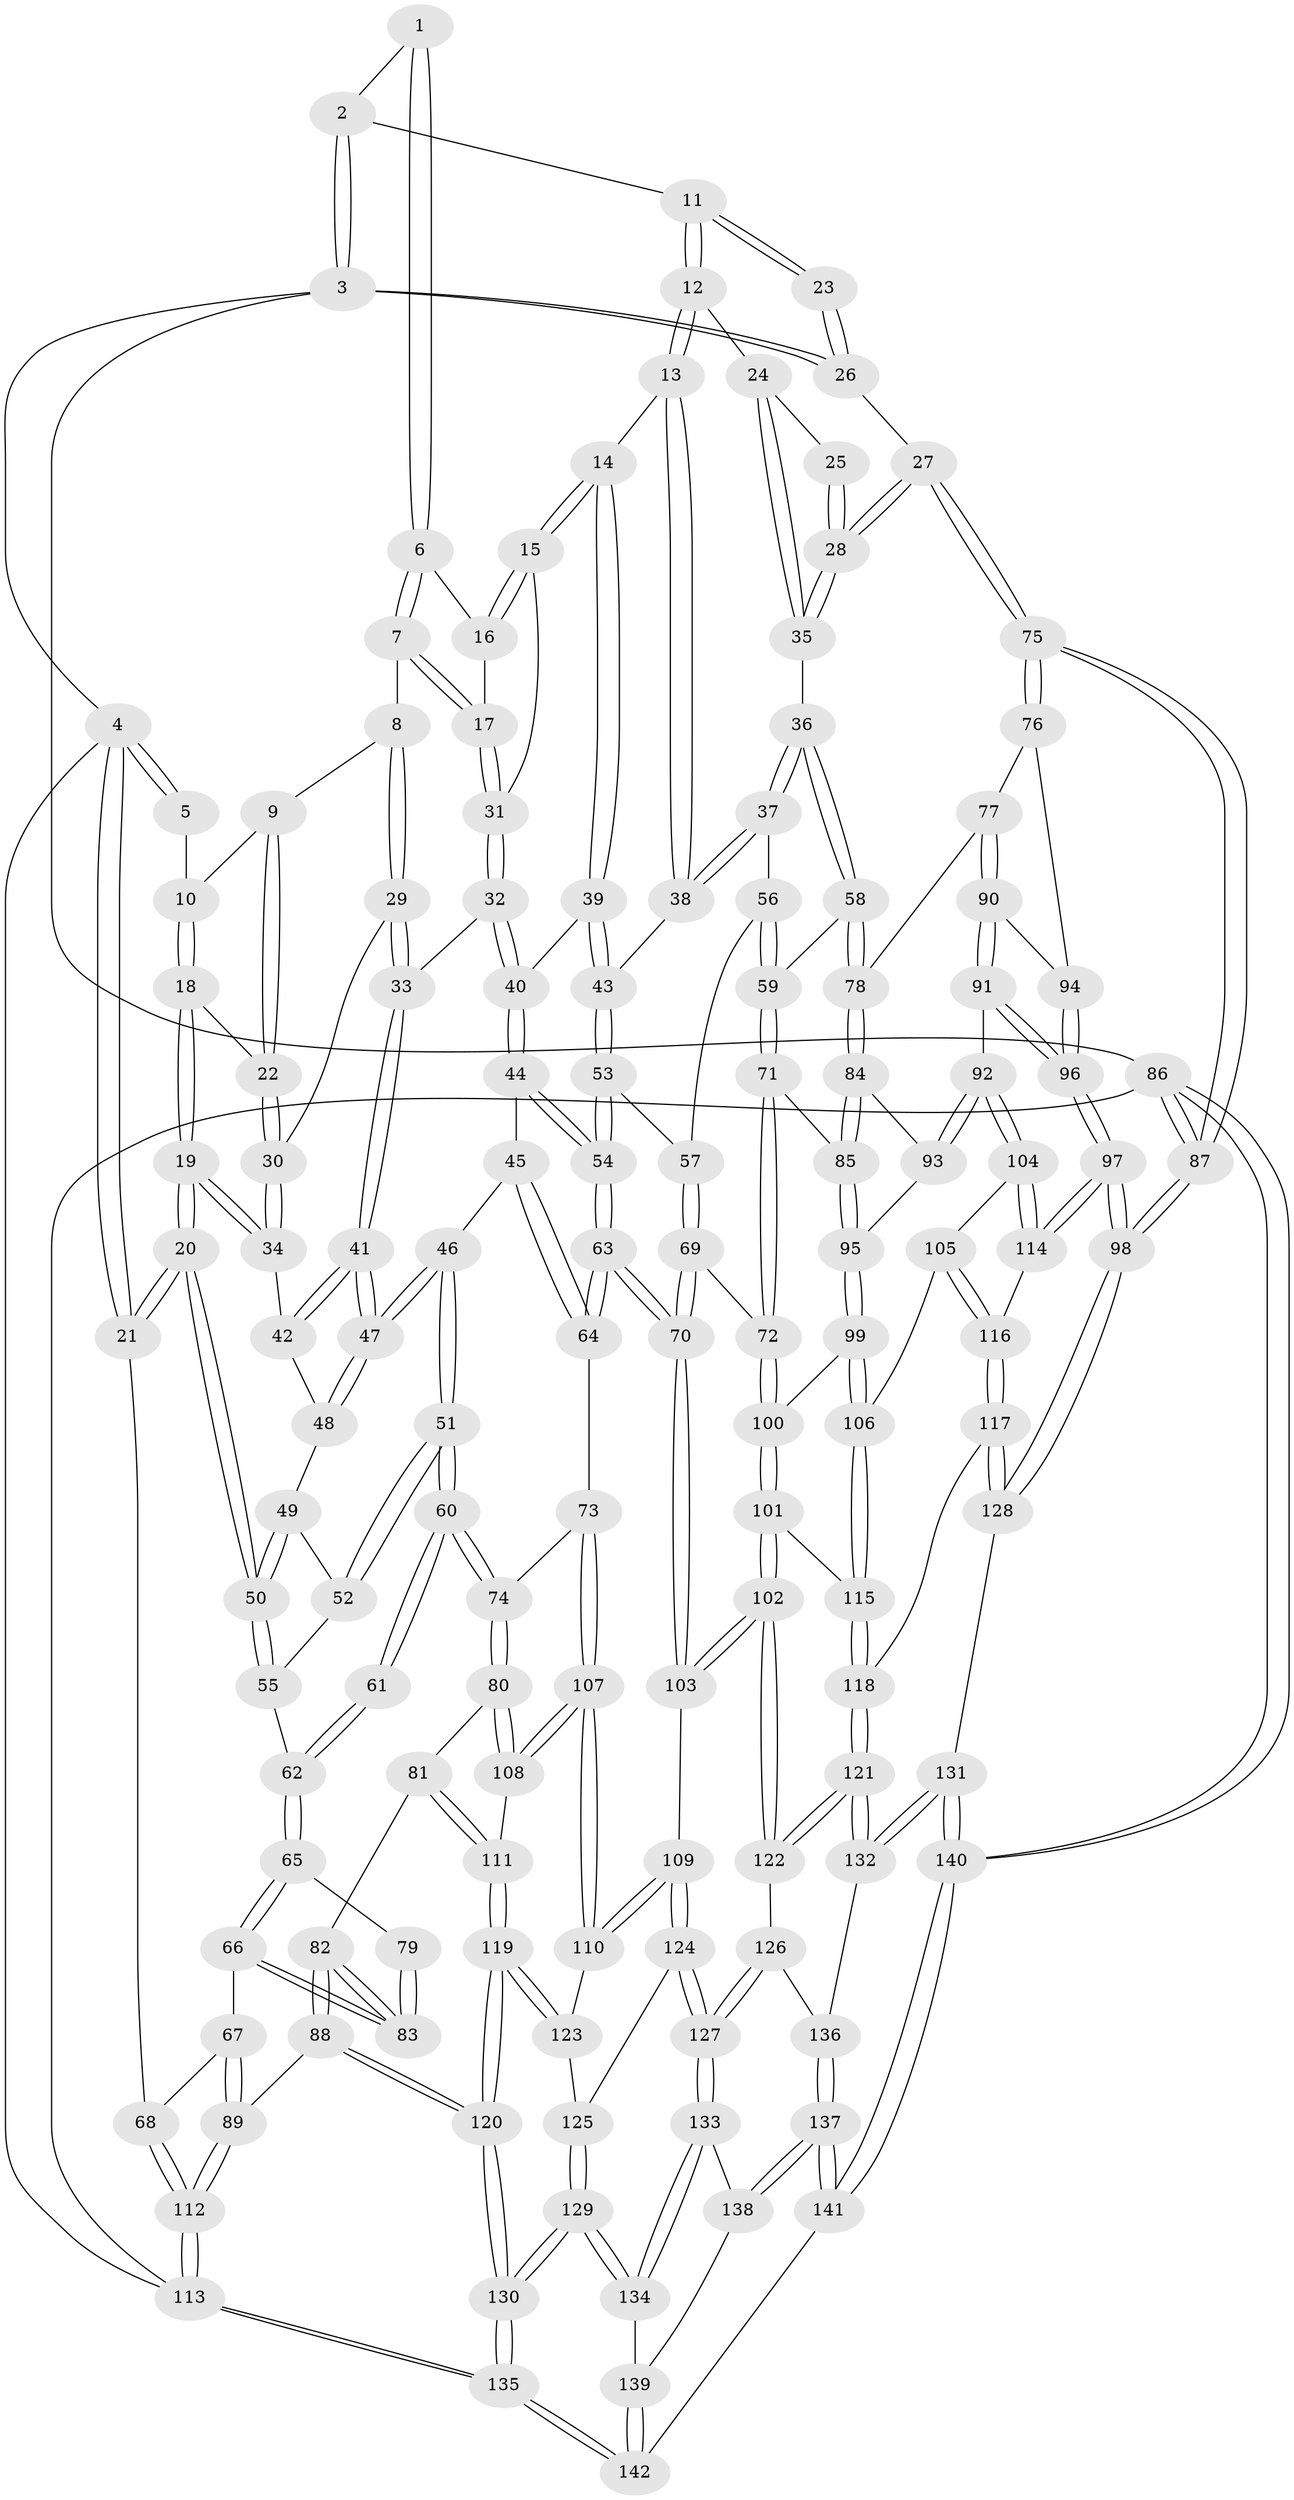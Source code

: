 // coarse degree distribution, {2: 0.028169014084507043, 5: 0.04225352112676056, 3: 0.4084507042253521, 4: 0.5211267605633803}
// Generated by graph-tools (version 1.1) at 2025/38/03/04/25 23:38:31]
// undirected, 142 vertices, 352 edges
graph export_dot {
  node [color=gray90,style=filled];
  1 [pos="+0.45679664713051393+0"];
  2 [pos="+0.7543127934352503+0"];
  3 [pos="+1+0"];
  4 [pos="+0+0"];
  5 [pos="+0.14067713474943683+0"];
  6 [pos="+0.45658780099344276+0"];
  7 [pos="+0.3272462539589393+0.07631679350404663"];
  8 [pos="+0.2852101169112893+0.09024409058496807"];
  9 [pos="+0.20320953047024778+0.02014243390772488"];
  10 [pos="+0.18709714684051662+0"];
  11 [pos="+0.7409498701941561+0.008336712958033121"];
  12 [pos="+0.7253321819030499+0.08585546655579375"];
  13 [pos="+0.6454887736758153+0.16032255317541383"];
  14 [pos="+0.6134892858392128+0.1548023962956197"];
  15 [pos="+0.607345352703058+0.1521291325281975"];
  16 [pos="+0.46994712008633877+0"];
  17 [pos="+0.433947077224621+0.13577699062800816"];
  18 [pos="+0.1009357486191312+0.13011455717962772"];
  19 [pos="+0.029710756396432274+0.19459543033584165"];
  20 [pos="+0+0.2610888673488142"];
  21 [pos="+0+0.26331774814350445"];
  22 [pos="+0.19915823119174825+0.14339248342378175"];
  23 [pos="+0.9085349341905807+0.0795746603607399"];
  24 [pos="+0.8459815165798071+0.1705065605266948"];
  25 [pos="+0.8936494116156763+0.10540604586535482"];
  26 [pos="+1+0"];
  27 [pos="+1+0.27133543794733117"];
  28 [pos="+1+0.27104026668016656"];
  29 [pos="+0.2800196428043534+0.17020037669245844"];
  30 [pos="+0.23885050312151068+0.19950788378425746"];
  31 [pos="+0.43989946113137507+0.155926971050261"];
  32 [pos="+0.41377291728022775+0.20122287576124528"];
  33 [pos="+0.39431307459205195+0.2077902944882253"];
  34 [pos="+0.23148701920038606+0.21188326968346644"];
  35 [pos="+0.9086438844582908+0.2727534885819474"];
  36 [pos="+0.80707644102906+0.349530394115667"];
  37 [pos="+0.7207396006498253+0.3237232582563917"];
  38 [pos="+0.667628911488015+0.2591977676154576"];
  39 [pos="+0.49861681205989716+0.28690711963306276"];
  40 [pos="+0.4476071960944903+0.2521513633502717"];
  41 [pos="+0.3505160274023097+0.2745589128707359"];
  42 [pos="+0.23348811482415224+0.23212717540106328"];
  43 [pos="+0.5262692251020251+0.3425801060494387"];
  44 [pos="+0.39627237869046317+0.3786700861374291"];
  45 [pos="+0.3740181737379707+0.38127320523059033"];
  46 [pos="+0.32861718527585604+0.3780414693209765"];
  47 [pos="+0.3269118800187675+0.36497763612054274"];
  48 [pos="+0.22993677609670773+0.2558757352263199"];
  49 [pos="+0.21411827656921037+0.27360388371118183"];
  50 [pos="+0.0010163987428239128+0.3077334785897098"];
  51 [pos="+0.2980468770472854+0.40993490429093776"];
  52 [pos="+0.20454054562974652+0.32173585596691484"];
  53 [pos="+0.5191347439449907+0.3767965449747113"];
  54 [pos="+0.48459673257271685+0.3983360033001924"];
  55 [pos="+0.12554338028740197+0.3783465500446303"];
  56 [pos="+0.6706241020977751+0.38054862427720043"];
  57 [pos="+0.5693060698424622+0.4074791725763065"];
  58 [pos="+0.8131150885664514+0.4134226663837802"];
  59 [pos="+0.6628025665909213+0.5129378563241291"];
  60 [pos="+0.26297435079377846+0.469124303250677"];
  61 [pos="+0.2511362245537593+0.47079828955731406"];
  62 [pos="+0.13298940683777702+0.38732111864663926"];
  63 [pos="+0.4666763616255982+0.5717906919249806"];
  64 [pos="+0.44562287521217364+0.5715822968335464"];
  65 [pos="+0.0876152437681749+0.526578798870151"];
  66 [pos="+0.08725738138274483+0.5267971593831076"];
  67 [pos="+0.023645411195158363+0.522083281056041"];
  68 [pos="+0+0.42893506585423297"];
  69 [pos="+0.6196394254413629+0.5575426502330877"];
  70 [pos="+0.4948492877692106+0.5872928013563236"];
  71 [pos="+0.640170903528524+0.5528151914093474"];
  72 [pos="+0.6239128115722943+0.5582620541978032"];
  73 [pos="+0.3790748388700803+0.5796261571286312"];
  74 [pos="+0.3545312286455727+0.5752098726173336"];
  75 [pos="+1+0.45156266487022456"];
  76 [pos="+0.9218101079363668+0.5272897822231819"];
  77 [pos="+0.8738818393205979+0.5200652105858516"];
  78 [pos="+0.8614874866770242+0.5169928492403479"];
  79 [pos="+0.23065066467172882+0.4889331952229639"];
  80 [pos="+0.320531045200141+0.6125256060568101"];
  81 [pos="+0.27764357372445364+0.6322856742179099"];
  82 [pos="+0.1622940457632749+0.6706376136378136"];
  83 [pos="+0.16197633502137349+0.6625298356212014"];
  84 [pos="+0.8403594948639357+0.5371852827882854"];
  85 [pos="+0.6527794255462044+0.556539507981097"];
  86 [pos="+1+1"];
  87 [pos="+1+0.9696443070091179"];
  88 [pos="+0.1191077045619997+0.7656312779360268"];
  89 [pos="+0.09488060242452634+0.7600788280097742"];
  90 [pos="+0.8828832086013819+0.6514580637859154"];
  91 [pos="+0.8581124903572781+0.693265276245575"];
  92 [pos="+0.8426562335835183+0.6899466521267222"];
  93 [pos="+0.8190010089221417+0.5960450963818869"];
  94 [pos="+0.9344798391343998+0.6199587542424864"];
  95 [pos="+0.7461282640024413+0.6367096466212843"];
  96 [pos="+1+0.7830108846249266"];
  97 [pos="+1+0.7951013872407333"];
  98 [pos="+1+0.8898952748451812"];
  99 [pos="+0.7461362104311969+0.6387715579928626"];
  100 [pos="+0.6529143410433529+0.7024073812583461"];
  101 [pos="+0.6530284396217371+0.7138187801954929"];
  102 [pos="+0.6107536726829669+0.7628901577771696"];
  103 [pos="+0.5043450049273435+0.7114688257829781"];
  104 [pos="+0.8058516323161115+0.709786724512561"];
  105 [pos="+0.778335021756233+0.7154263476005449"];
  106 [pos="+0.7679775379939524+0.7123798078886246"];
  107 [pos="+0.38286541225027826+0.7371288264246963"];
  108 [pos="+0.3138854390437904+0.7147751433786982"];
  109 [pos="+0.45986380776304014+0.7570779726844875"];
  110 [pos="+0.38656137343151853+0.742160126459135"];
  111 [pos="+0.2770185504331873+0.7387747052572295"];
  112 [pos="+0+0.7476330142861238"];
  113 [pos="+0+1"];
  114 [pos="+0.8367465017443263+0.7768361266919734"];
  115 [pos="+0.7295795816399145+0.7269292649453273"];
  116 [pos="+0.7890016426524119+0.8153894103198691"];
  117 [pos="+0.7860936482765323+0.8249132762713264"];
  118 [pos="+0.7238423034807875+0.8431874207756047"];
  119 [pos="+0.208096424399368+0.795916426258617"];
  120 [pos="+0.16239810743549862+0.8190873393985182"];
  121 [pos="+0.6785201759432333+0.8781744976221515"];
  122 [pos="+0.6127141506032094+0.7750331457700924"];
  123 [pos="+0.359768825426274+0.7784626299331241"];
  124 [pos="+0.461679119986338+0.8469334085717943"];
  125 [pos="+0.36763018283182447+0.8422614396638973"];
  126 [pos="+0.5008977321802885+0.8677783254067631"];
  127 [pos="+0.47677081095486107+0.8718665781175441"];
  128 [pos="+0.8495345055870488+0.8656527707291821"];
  129 [pos="+0.24045955737611197+0.9354313439082755"];
  130 [pos="+0.19786986820233537+0.948824013436386"];
  131 [pos="+0.7190021358205145+0.9941463558225604"];
  132 [pos="+0.6773057030169+0.8864466604475699"];
  133 [pos="+0.47317150303551747+0.8869451726718335"];
  134 [pos="+0.3426646775507108+0.9350558210210758"];
  135 [pos="+0.11562511130844616+1"];
  136 [pos="+0.6030367764015038+0.9017904584850736"];
  137 [pos="+0.5229056792975318+1"];
  138 [pos="+0.4767494325572649+0.9109628012501548"];
  139 [pos="+0.4142032686181076+0.9720252117281126"];
  140 [pos="+0.752472708289+1"];
  141 [pos="+0.5479513632475299+1"];
  142 [pos="+0.45605735085495647+1"];
  1 -- 2;
  1 -- 6;
  1 -- 6;
  2 -- 3;
  2 -- 3;
  2 -- 11;
  3 -- 4;
  3 -- 26;
  3 -- 26;
  3 -- 86;
  4 -- 5;
  4 -- 5;
  4 -- 21;
  4 -- 21;
  4 -- 113;
  5 -- 10;
  6 -- 7;
  6 -- 7;
  6 -- 16;
  7 -- 8;
  7 -- 17;
  7 -- 17;
  8 -- 9;
  8 -- 29;
  8 -- 29;
  9 -- 10;
  9 -- 22;
  9 -- 22;
  10 -- 18;
  10 -- 18;
  11 -- 12;
  11 -- 12;
  11 -- 23;
  11 -- 23;
  12 -- 13;
  12 -- 13;
  12 -- 24;
  13 -- 14;
  13 -- 38;
  13 -- 38;
  14 -- 15;
  14 -- 15;
  14 -- 39;
  14 -- 39;
  15 -- 16;
  15 -- 16;
  15 -- 31;
  16 -- 17;
  17 -- 31;
  17 -- 31;
  18 -- 19;
  18 -- 19;
  18 -- 22;
  19 -- 20;
  19 -- 20;
  19 -- 34;
  19 -- 34;
  20 -- 21;
  20 -- 21;
  20 -- 50;
  20 -- 50;
  21 -- 68;
  22 -- 30;
  22 -- 30;
  23 -- 26;
  23 -- 26;
  24 -- 25;
  24 -- 35;
  24 -- 35;
  25 -- 28;
  25 -- 28;
  26 -- 27;
  27 -- 28;
  27 -- 28;
  27 -- 75;
  27 -- 75;
  28 -- 35;
  28 -- 35;
  29 -- 30;
  29 -- 33;
  29 -- 33;
  30 -- 34;
  30 -- 34;
  31 -- 32;
  31 -- 32;
  32 -- 33;
  32 -- 40;
  32 -- 40;
  33 -- 41;
  33 -- 41;
  34 -- 42;
  35 -- 36;
  36 -- 37;
  36 -- 37;
  36 -- 58;
  36 -- 58;
  37 -- 38;
  37 -- 38;
  37 -- 56;
  38 -- 43;
  39 -- 40;
  39 -- 43;
  39 -- 43;
  40 -- 44;
  40 -- 44;
  41 -- 42;
  41 -- 42;
  41 -- 47;
  41 -- 47;
  42 -- 48;
  43 -- 53;
  43 -- 53;
  44 -- 45;
  44 -- 54;
  44 -- 54;
  45 -- 46;
  45 -- 64;
  45 -- 64;
  46 -- 47;
  46 -- 47;
  46 -- 51;
  46 -- 51;
  47 -- 48;
  47 -- 48;
  48 -- 49;
  49 -- 50;
  49 -- 50;
  49 -- 52;
  50 -- 55;
  50 -- 55;
  51 -- 52;
  51 -- 52;
  51 -- 60;
  51 -- 60;
  52 -- 55;
  53 -- 54;
  53 -- 54;
  53 -- 57;
  54 -- 63;
  54 -- 63;
  55 -- 62;
  56 -- 57;
  56 -- 59;
  56 -- 59;
  57 -- 69;
  57 -- 69;
  58 -- 59;
  58 -- 78;
  58 -- 78;
  59 -- 71;
  59 -- 71;
  60 -- 61;
  60 -- 61;
  60 -- 74;
  60 -- 74;
  61 -- 62;
  61 -- 62;
  62 -- 65;
  62 -- 65;
  63 -- 64;
  63 -- 64;
  63 -- 70;
  63 -- 70;
  64 -- 73;
  65 -- 66;
  65 -- 66;
  65 -- 79;
  66 -- 67;
  66 -- 83;
  66 -- 83;
  67 -- 68;
  67 -- 89;
  67 -- 89;
  68 -- 112;
  68 -- 112;
  69 -- 70;
  69 -- 70;
  69 -- 72;
  70 -- 103;
  70 -- 103;
  71 -- 72;
  71 -- 72;
  71 -- 85;
  72 -- 100;
  72 -- 100;
  73 -- 74;
  73 -- 107;
  73 -- 107;
  74 -- 80;
  74 -- 80;
  75 -- 76;
  75 -- 76;
  75 -- 87;
  75 -- 87;
  76 -- 77;
  76 -- 94;
  77 -- 78;
  77 -- 90;
  77 -- 90;
  78 -- 84;
  78 -- 84;
  79 -- 83;
  79 -- 83;
  80 -- 81;
  80 -- 108;
  80 -- 108;
  81 -- 82;
  81 -- 111;
  81 -- 111;
  82 -- 83;
  82 -- 83;
  82 -- 88;
  82 -- 88;
  84 -- 85;
  84 -- 85;
  84 -- 93;
  85 -- 95;
  85 -- 95;
  86 -- 87;
  86 -- 87;
  86 -- 140;
  86 -- 140;
  86 -- 113;
  87 -- 98;
  87 -- 98;
  88 -- 89;
  88 -- 120;
  88 -- 120;
  89 -- 112;
  89 -- 112;
  90 -- 91;
  90 -- 91;
  90 -- 94;
  91 -- 92;
  91 -- 96;
  91 -- 96;
  92 -- 93;
  92 -- 93;
  92 -- 104;
  92 -- 104;
  93 -- 95;
  94 -- 96;
  94 -- 96;
  95 -- 99;
  95 -- 99;
  96 -- 97;
  96 -- 97;
  97 -- 98;
  97 -- 98;
  97 -- 114;
  97 -- 114;
  98 -- 128;
  98 -- 128;
  99 -- 100;
  99 -- 106;
  99 -- 106;
  100 -- 101;
  100 -- 101;
  101 -- 102;
  101 -- 102;
  101 -- 115;
  102 -- 103;
  102 -- 103;
  102 -- 122;
  102 -- 122;
  103 -- 109;
  104 -- 105;
  104 -- 114;
  104 -- 114;
  105 -- 106;
  105 -- 116;
  105 -- 116;
  106 -- 115;
  106 -- 115;
  107 -- 108;
  107 -- 108;
  107 -- 110;
  107 -- 110;
  108 -- 111;
  109 -- 110;
  109 -- 110;
  109 -- 124;
  109 -- 124;
  110 -- 123;
  111 -- 119;
  111 -- 119;
  112 -- 113;
  112 -- 113;
  113 -- 135;
  113 -- 135;
  114 -- 116;
  115 -- 118;
  115 -- 118;
  116 -- 117;
  116 -- 117;
  117 -- 118;
  117 -- 128;
  117 -- 128;
  118 -- 121;
  118 -- 121;
  119 -- 120;
  119 -- 120;
  119 -- 123;
  119 -- 123;
  120 -- 130;
  120 -- 130;
  121 -- 122;
  121 -- 122;
  121 -- 132;
  121 -- 132;
  122 -- 126;
  123 -- 125;
  124 -- 125;
  124 -- 127;
  124 -- 127;
  125 -- 129;
  125 -- 129;
  126 -- 127;
  126 -- 127;
  126 -- 136;
  127 -- 133;
  127 -- 133;
  128 -- 131;
  129 -- 130;
  129 -- 130;
  129 -- 134;
  129 -- 134;
  130 -- 135;
  130 -- 135;
  131 -- 132;
  131 -- 132;
  131 -- 140;
  131 -- 140;
  132 -- 136;
  133 -- 134;
  133 -- 134;
  133 -- 138;
  134 -- 139;
  135 -- 142;
  135 -- 142;
  136 -- 137;
  136 -- 137;
  137 -- 138;
  137 -- 138;
  137 -- 141;
  137 -- 141;
  138 -- 139;
  139 -- 142;
  139 -- 142;
  140 -- 141;
  140 -- 141;
  141 -- 142;
}
